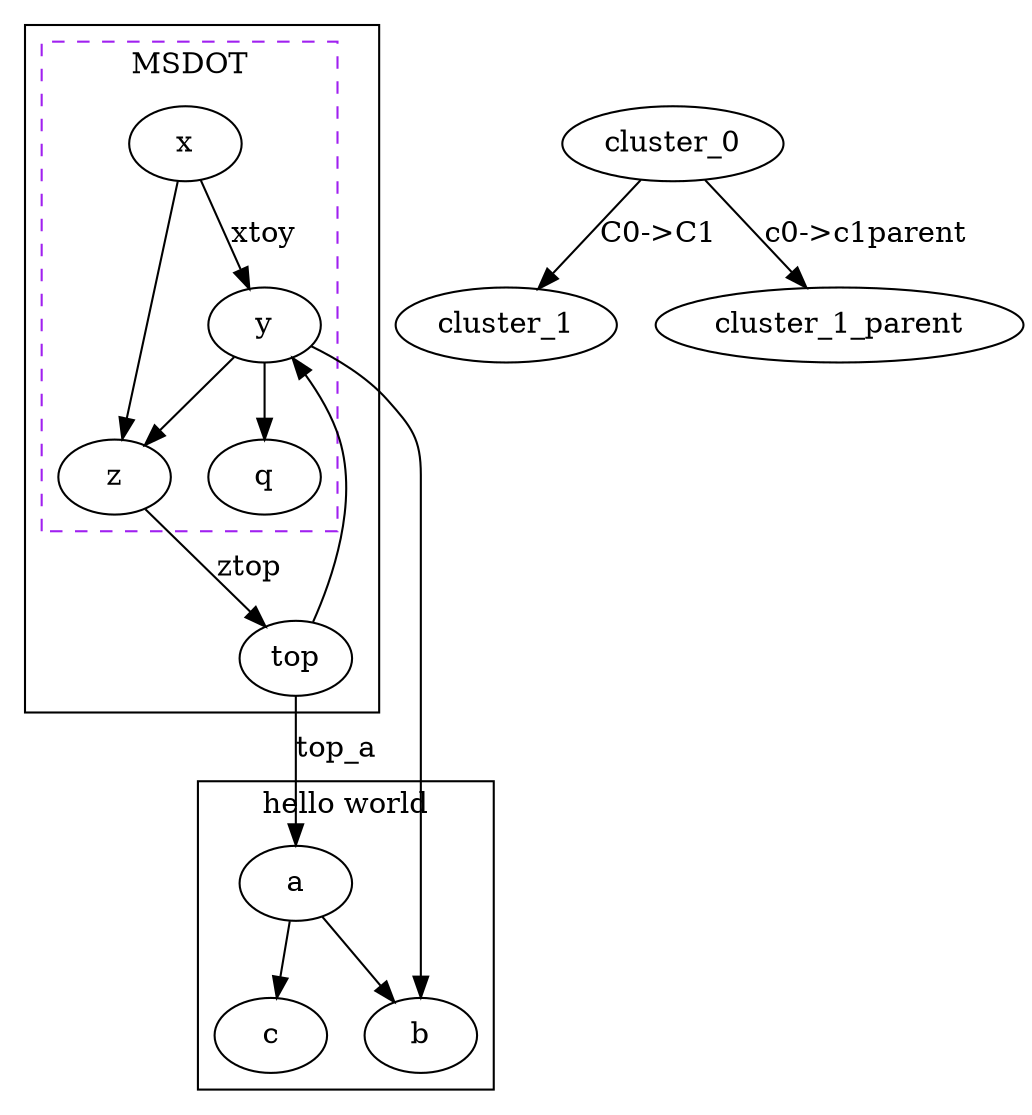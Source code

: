 digraph G {
	subgraph cluster_0 {
		label = "hello world";
		a -> b;
		a -> c;
		color = hot_pink;
	}

subgraph cluster_1_parent {
	subgraph cluster_1 {
		label = "MSDOT";
		style= "dashed";
		color=purple;
		x -> y [ label = "xtoy"];
		x -> z;
		y -> z;
		y -> q;
	}
    z->top [label = "ztop"];
}
	cluster_0 -> cluster_1 [ label = "C0->C1" ];
    cluster_0 -> cluster_1_parent [ label = "c0->c1parent" ];
	top -> a [ label = "top_a" ];
	top -> y;
	y -> b;
}
